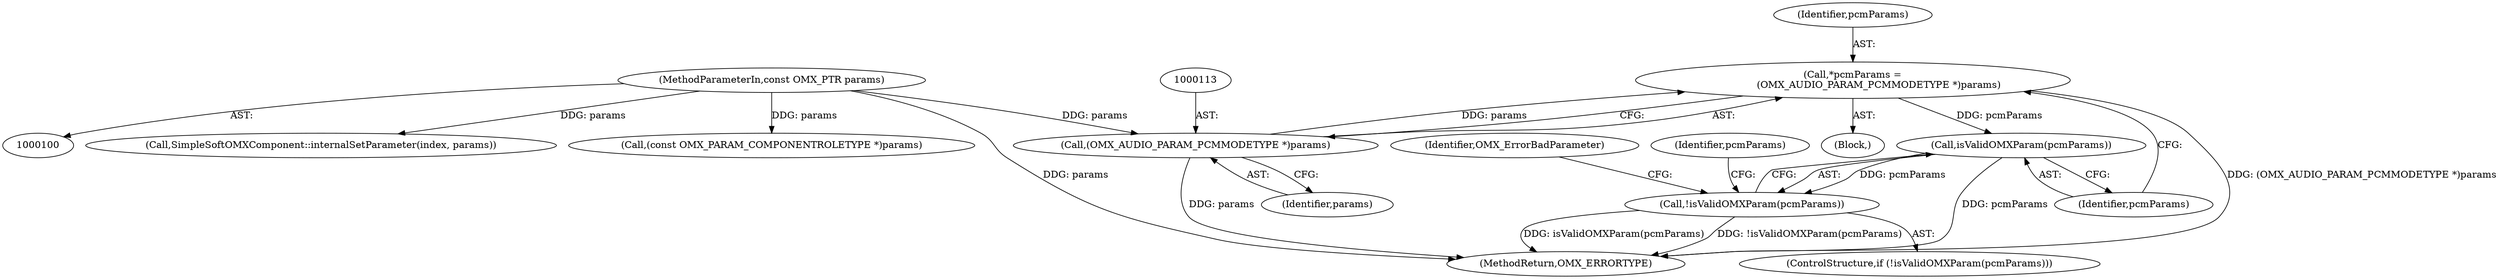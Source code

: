 digraph "0_Android_295c883fe3105b19bcd0f9e07d54c6b589fc5bff_20@pointer" {
"1000110" [label="(Call,*pcmParams =\n                 (OMX_AUDIO_PARAM_PCMMODETYPE *)params)"];
"1000112" [label="(Call,(OMX_AUDIO_PARAM_PCMMODETYPE *)params)"];
"1000102" [label="(MethodParameterIn,const OMX_PTR params)"];
"1000117" [label="(Call,isValidOMXParam(pcmParams))"];
"1000116" [label="(Call,!isValidOMXParam(pcmParams))"];
"1000102" [label="(MethodParameterIn,const OMX_PTR params)"];
"1000116" [label="(Call,!isValidOMXParam(pcmParams))"];
"1000223" [label="(Call,SimpleSoftOMXComponent::internalSetParameter(index, params))"];
"1000117" [label="(Call,isValidOMXParam(pcmParams))"];
"1000115" [label="(ControlStructure,if (!isValidOMXParam(pcmParams)))"];
"1000176" [label="(Call,(const OMX_PARAM_COMPONENTROLETYPE *)params)"];
"1000226" [label="(MethodReturn,OMX_ERRORTYPE)"];
"1000114" [label="(Identifier,params)"];
"1000121" [label="(Identifier,OMX_ErrorBadParameter)"];
"1000112" [label="(Call,(OMX_AUDIO_PARAM_PCMMODETYPE *)params)"];
"1000111" [label="(Identifier,pcmParams)"];
"1000110" [label="(Call,*pcmParams =\n                 (OMX_AUDIO_PARAM_PCMMODETYPE *)params)"];
"1000108" [label="(Block,)"];
"1000118" [label="(Identifier,pcmParams)"];
"1000126" [label="(Identifier,pcmParams)"];
"1000110" -> "1000108"  [label="AST: "];
"1000110" -> "1000112"  [label="CFG: "];
"1000111" -> "1000110"  [label="AST: "];
"1000112" -> "1000110"  [label="AST: "];
"1000118" -> "1000110"  [label="CFG: "];
"1000110" -> "1000226"  [label="DDG: (OMX_AUDIO_PARAM_PCMMODETYPE *)params"];
"1000112" -> "1000110"  [label="DDG: params"];
"1000110" -> "1000117"  [label="DDG: pcmParams"];
"1000112" -> "1000114"  [label="CFG: "];
"1000113" -> "1000112"  [label="AST: "];
"1000114" -> "1000112"  [label="AST: "];
"1000112" -> "1000226"  [label="DDG: params"];
"1000102" -> "1000112"  [label="DDG: params"];
"1000102" -> "1000100"  [label="AST: "];
"1000102" -> "1000226"  [label="DDG: params"];
"1000102" -> "1000176"  [label="DDG: params"];
"1000102" -> "1000223"  [label="DDG: params"];
"1000117" -> "1000116"  [label="AST: "];
"1000117" -> "1000118"  [label="CFG: "];
"1000118" -> "1000117"  [label="AST: "];
"1000116" -> "1000117"  [label="CFG: "];
"1000117" -> "1000226"  [label="DDG: pcmParams"];
"1000117" -> "1000116"  [label="DDG: pcmParams"];
"1000116" -> "1000115"  [label="AST: "];
"1000121" -> "1000116"  [label="CFG: "];
"1000126" -> "1000116"  [label="CFG: "];
"1000116" -> "1000226"  [label="DDG: isValidOMXParam(pcmParams)"];
"1000116" -> "1000226"  [label="DDG: !isValidOMXParam(pcmParams)"];
}
